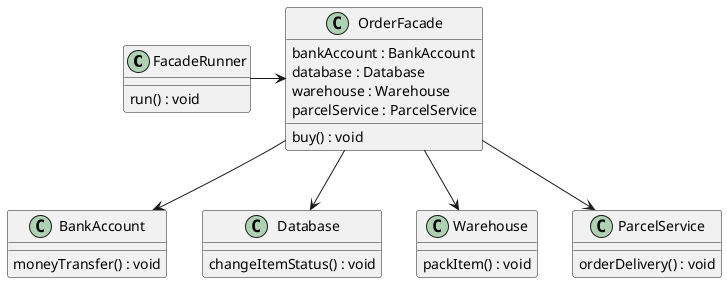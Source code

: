 @startuml
class FacadeRunner {
    run() : void
}

class OrderFacade {
    bankAccount : BankAccount
    database : Database
    warehouse : Warehouse
    parcelService : ParcelService
    buy() : void
}

class BankAccount {
    moneyTransfer() : void
}

class Database {
    changeItemStatus() : void
}

class Warehouse {
    packItem() : void
}

class ParcelService {
    orderDelivery() : void
}

OrderFacade --> BankAccount
OrderFacade --> Database
OrderFacade --> Warehouse
OrderFacade --> ParcelService

FacadeRunner -> OrderFacade
@enduml